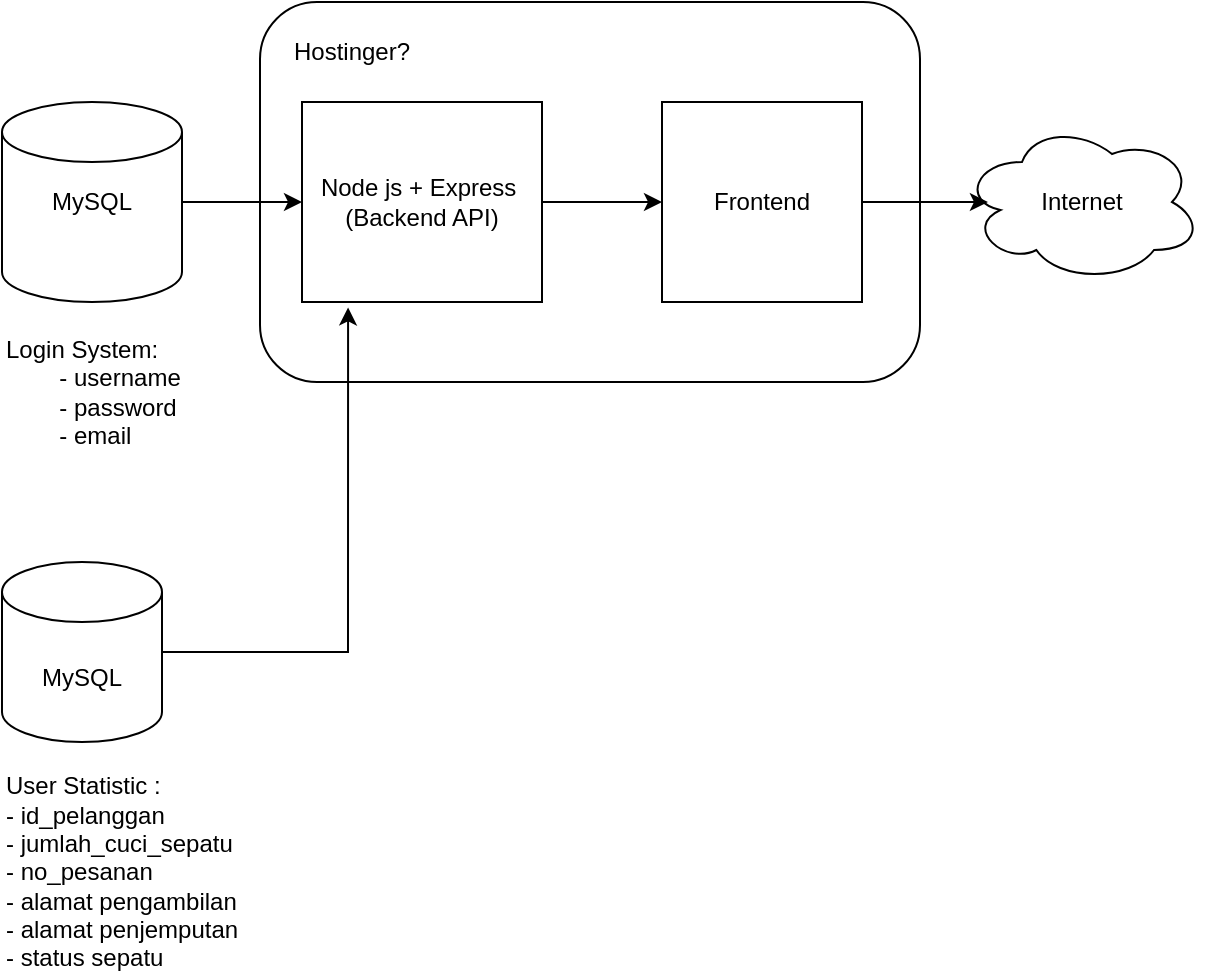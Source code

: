 <mxfile version="23.1.6" type="device">
  <diagram name="Page-1" id="9Q5xSDxnrushS_nsjPe1">
    <mxGraphModel dx="875" dy="474" grid="1" gridSize="10" guides="1" tooltips="1" connect="1" arrows="1" fold="1" page="1" pageScale="1" pageWidth="827" pageHeight="1169" math="0" shadow="0">
      <root>
        <mxCell id="0" />
        <mxCell id="1" parent="0" />
        <mxCell id="oTAd6p8XQbvf3maF5ruQ-18" value="" style="rounded=1;whiteSpace=wrap;html=1;" vertex="1" parent="1">
          <mxGeometry x="249" y="220" width="330" height="190" as="geometry" />
        </mxCell>
        <mxCell id="oTAd6p8XQbvf3maF5ruQ-10" style="edgeStyle=orthogonalEdgeStyle;rounded=0;orthogonalLoop=1;jettySize=auto;html=1;entryX=0;entryY=0.5;entryDx=0;entryDy=0;" edge="1" parent="1" source="oTAd6p8XQbvf3maF5ruQ-1" target="oTAd6p8XQbvf3maF5ruQ-3">
          <mxGeometry relative="1" as="geometry" />
        </mxCell>
        <mxCell id="oTAd6p8XQbvf3maF5ruQ-1" value="" style="shape=cylinder3;whiteSpace=wrap;html=1;boundedLbl=1;backgroundOutline=1;size=15;" vertex="1" parent="1">
          <mxGeometry x="120" y="270" width="90" height="100" as="geometry" />
        </mxCell>
        <mxCell id="oTAd6p8XQbvf3maF5ruQ-2" value="Login System:&lt;br&gt;&lt;span style=&quot;white-space: pre;&quot;&gt;&#x9;&lt;/span&gt;- username&lt;br&gt;&lt;span style=&quot;white-space: pre;&quot;&gt;&#x9;&lt;/span&gt;- password&lt;br&gt;&lt;span style=&quot;white-space: pre;&quot;&gt;&#x9;&lt;/span&gt;- email" style="text;html=1;align=left;verticalAlign=middle;whiteSpace=wrap;rounded=0;" vertex="1" parent="1">
          <mxGeometry x="120" y="400" width="100" height="30" as="geometry" />
        </mxCell>
        <mxCell id="oTAd6p8XQbvf3maF5ruQ-11" style="edgeStyle=orthogonalEdgeStyle;rounded=0;orthogonalLoop=1;jettySize=auto;html=1;entryX=0;entryY=0.5;entryDx=0;entryDy=0;" edge="1" parent="1" source="oTAd6p8XQbvf3maF5ruQ-3" target="oTAd6p8XQbvf3maF5ruQ-4">
          <mxGeometry relative="1" as="geometry" />
        </mxCell>
        <mxCell id="oTAd6p8XQbvf3maF5ruQ-3" value="Node js + Express&amp;nbsp;&lt;br&gt;(Backend API)" style="rounded=0;whiteSpace=wrap;html=1;" vertex="1" parent="1">
          <mxGeometry x="270" y="270" width="120" height="100" as="geometry" />
        </mxCell>
        <mxCell id="oTAd6p8XQbvf3maF5ruQ-4" value="Frontend" style="rounded=0;whiteSpace=wrap;html=1;" vertex="1" parent="1">
          <mxGeometry x="450" y="270" width="100" height="100" as="geometry" />
        </mxCell>
        <mxCell id="oTAd6p8XQbvf3maF5ruQ-5" value="" style="ellipse;shape=cloud;whiteSpace=wrap;html=1;" vertex="1" parent="1">
          <mxGeometry x="600" y="280" width="120" height="80" as="geometry" />
        </mxCell>
        <mxCell id="oTAd6p8XQbvf3maF5ruQ-6" value="Internet" style="text;html=1;align=center;verticalAlign=middle;whiteSpace=wrap;rounded=0;" vertex="1" parent="1">
          <mxGeometry x="630" y="305" width="60" height="30" as="geometry" />
        </mxCell>
        <mxCell id="oTAd6p8XQbvf3maF5ruQ-8" value="MySQL" style="text;html=1;align=center;verticalAlign=middle;whiteSpace=wrap;rounded=0;" vertex="1" parent="1">
          <mxGeometry x="135" y="305" width="60" height="30" as="geometry" />
        </mxCell>
        <mxCell id="oTAd6p8XQbvf3maF5ruQ-13" style="edgeStyle=orthogonalEdgeStyle;rounded=0;orthogonalLoop=1;jettySize=auto;html=1;entryX=0.108;entryY=0.5;entryDx=0;entryDy=0;entryPerimeter=0;" edge="1" parent="1" source="oTAd6p8XQbvf3maF5ruQ-4" target="oTAd6p8XQbvf3maF5ruQ-5">
          <mxGeometry relative="1" as="geometry" />
        </mxCell>
        <mxCell id="oTAd6p8XQbvf3maF5ruQ-14" value="MySQL" style="shape=cylinder3;whiteSpace=wrap;html=1;boundedLbl=1;backgroundOutline=1;size=15;" vertex="1" parent="1">
          <mxGeometry x="120" y="500" width="80" height="90" as="geometry" />
        </mxCell>
        <mxCell id="oTAd6p8XQbvf3maF5ruQ-15" value="User Statistic :&lt;br&gt;- id_pelanggan&lt;br&gt;- jumlah_cuci_sepatu&lt;div&gt;- no_pesanan&lt;/div&gt;&lt;div&gt;- alamat pengambilan&amp;nbsp;&lt;/div&gt;&lt;div&gt;- alamat penjemputan&lt;/div&gt;&lt;div&gt;- status sepatu&lt;/div&gt;" style="text;html=1;align=left;verticalAlign=middle;whiteSpace=wrap;rounded=0;" vertex="1" parent="1">
          <mxGeometry x="120" y="640" width="200" height="30" as="geometry" />
        </mxCell>
        <mxCell id="oTAd6p8XQbvf3maF5ruQ-17" style="edgeStyle=orthogonalEdgeStyle;rounded=0;orthogonalLoop=1;jettySize=auto;html=1;entryX=0.192;entryY=1.027;entryDx=0;entryDy=0;entryPerimeter=0;" edge="1" parent="1" source="oTAd6p8XQbvf3maF5ruQ-14" target="oTAd6p8XQbvf3maF5ruQ-3">
          <mxGeometry relative="1" as="geometry" />
        </mxCell>
        <mxCell id="oTAd6p8XQbvf3maF5ruQ-19" value="Hostinger?" style="text;html=1;align=center;verticalAlign=middle;whiteSpace=wrap;rounded=0;" vertex="1" parent="1">
          <mxGeometry x="260" y="230" width="70" height="30" as="geometry" />
        </mxCell>
      </root>
    </mxGraphModel>
  </diagram>
</mxfile>
